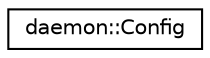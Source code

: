 digraph "Graphical Class Hierarchy"
{
 // LATEX_PDF_SIZE
  edge [fontname="Helvetica",fontsize="10",labelfontname="Helvetica",labelfontsize="10"];
  node [fontname="Helvetica",fontsize="10",shape=record];
  rankdir="LR";
  Node0 [label="daemon::Config",height=0.2,width=0.4,color="black", fillcolor="white", style="filled",URL="$classdaemon_1_1Config.html",tooltip=" "];
}
